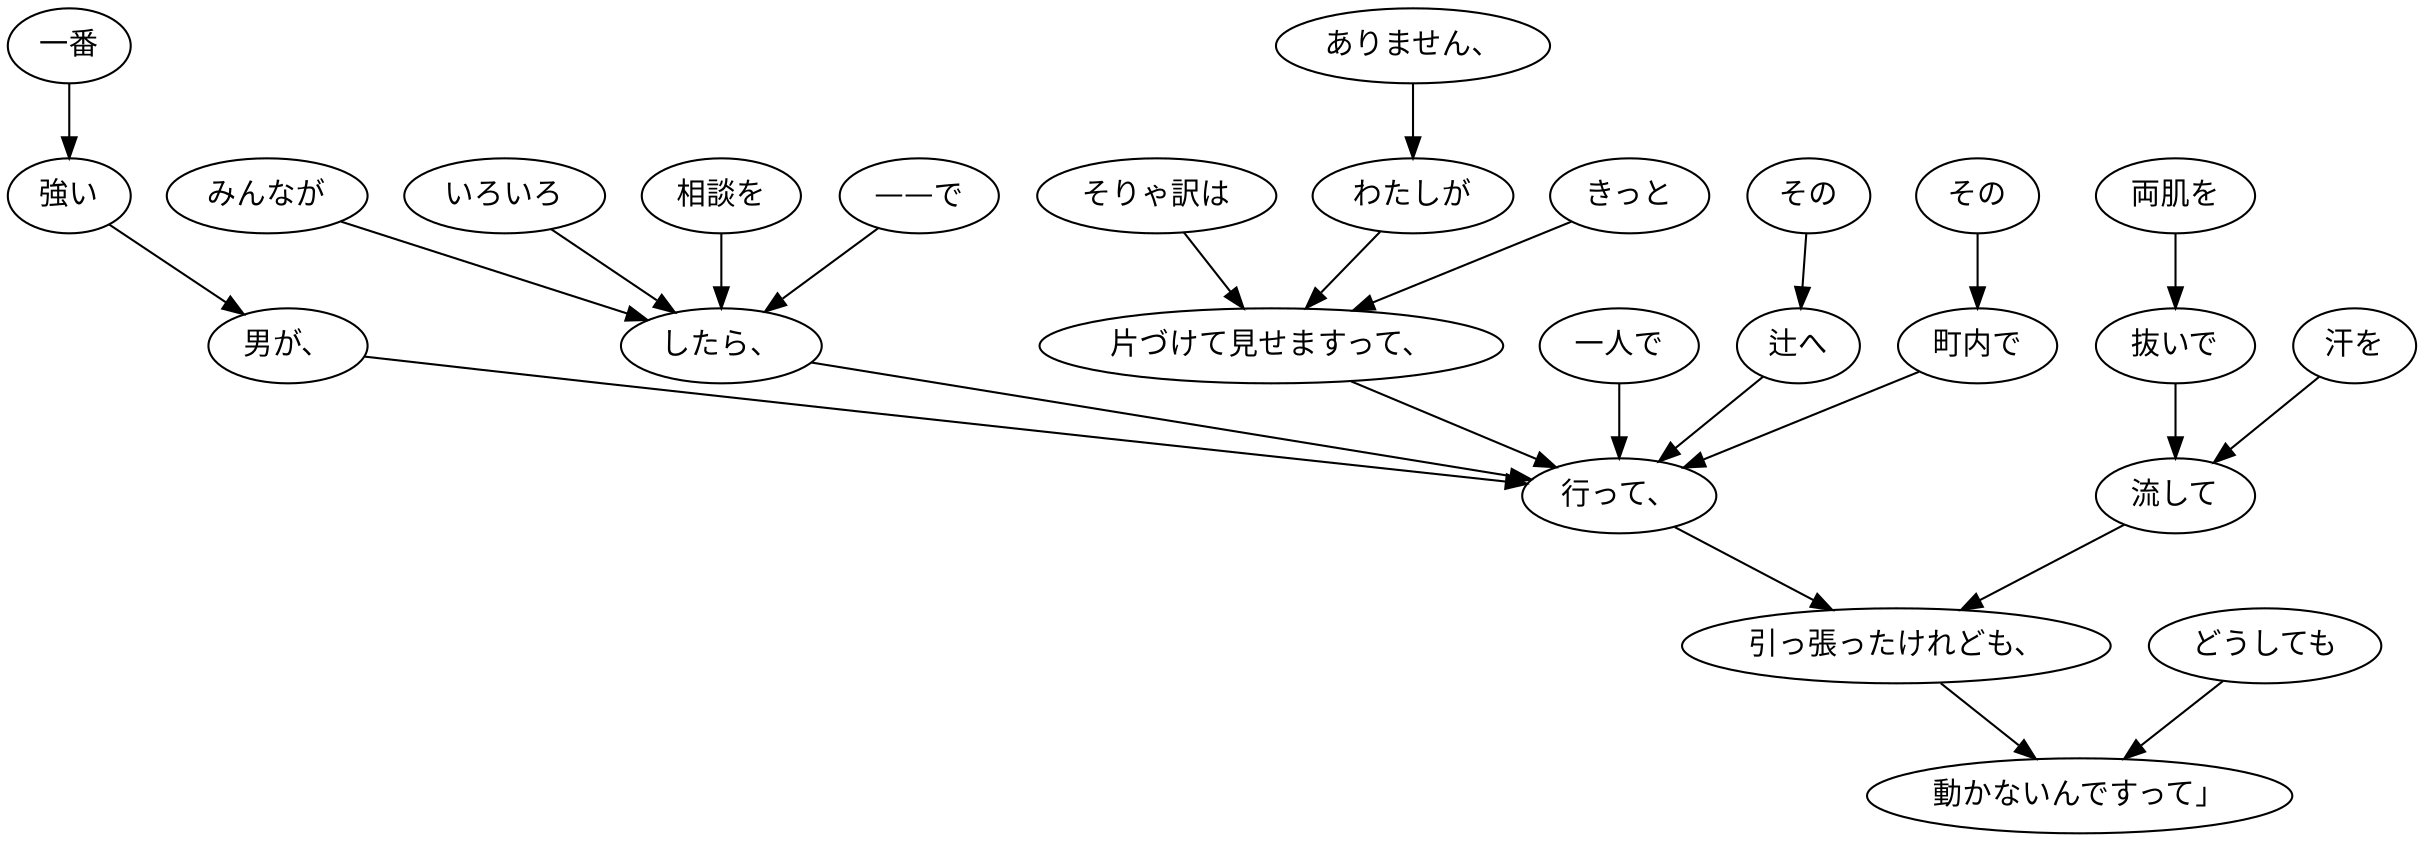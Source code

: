 digraph graph6841 {
	node0 [label="——で"];
	node1 [label="みんなが"];
	node2 [label="いろいろ"];
	node3 [label="相談を"];
	node4 [label="したら、"];
	node5 [label="その"];
	node6 [label="町内で"];
	node7 [label="一番"];
	node8 [label="強い"];
	node9 [label="男が、"];
	node10 [label="そりゃ訳は"];
	node11 [label="ありません、"];
	node12 [label="わたしが"];
	node13 [label="きっと"];
	node14 [label="片づけて見せますって、"];
	node15 [label="一人で"];
	node16 [label="その"];
	node17 [label="辻へ"];
	node18 [label="行って、"];
	node19 [label="両肌を"];
	node20 [label="抜いで"];
	node21 [label="汗を"];
	node22 [label="流して"];
	node23 [label="引っ張ったけれども、"];
	node24 [label="どうしても"];
	node25 [label="動かないんですって」"];
	node0 -> node4;
	node1 -> node4;
	node2 -> node4;
	node3 -> node4;
	node4 -> node18;
	node5 -> node6;
	node6 -> node18;
	node7 -> node8;
	node8 -> node9;
	node9 -> node18;
	node10 -> node14;
	node11 -> node12;
	node12 -> node14;
	node13 -> node14;
	node14 -> node18;
	node15 -> node18;
	node16 -> node17;
	node17 -> node18;
	node18 -> node23;
	node19 -> node20;
	node20 -> node22;
	node21 -> node22;
	node22 -> node23;
	node23 -> node25;
	node24 -> node25;
}
